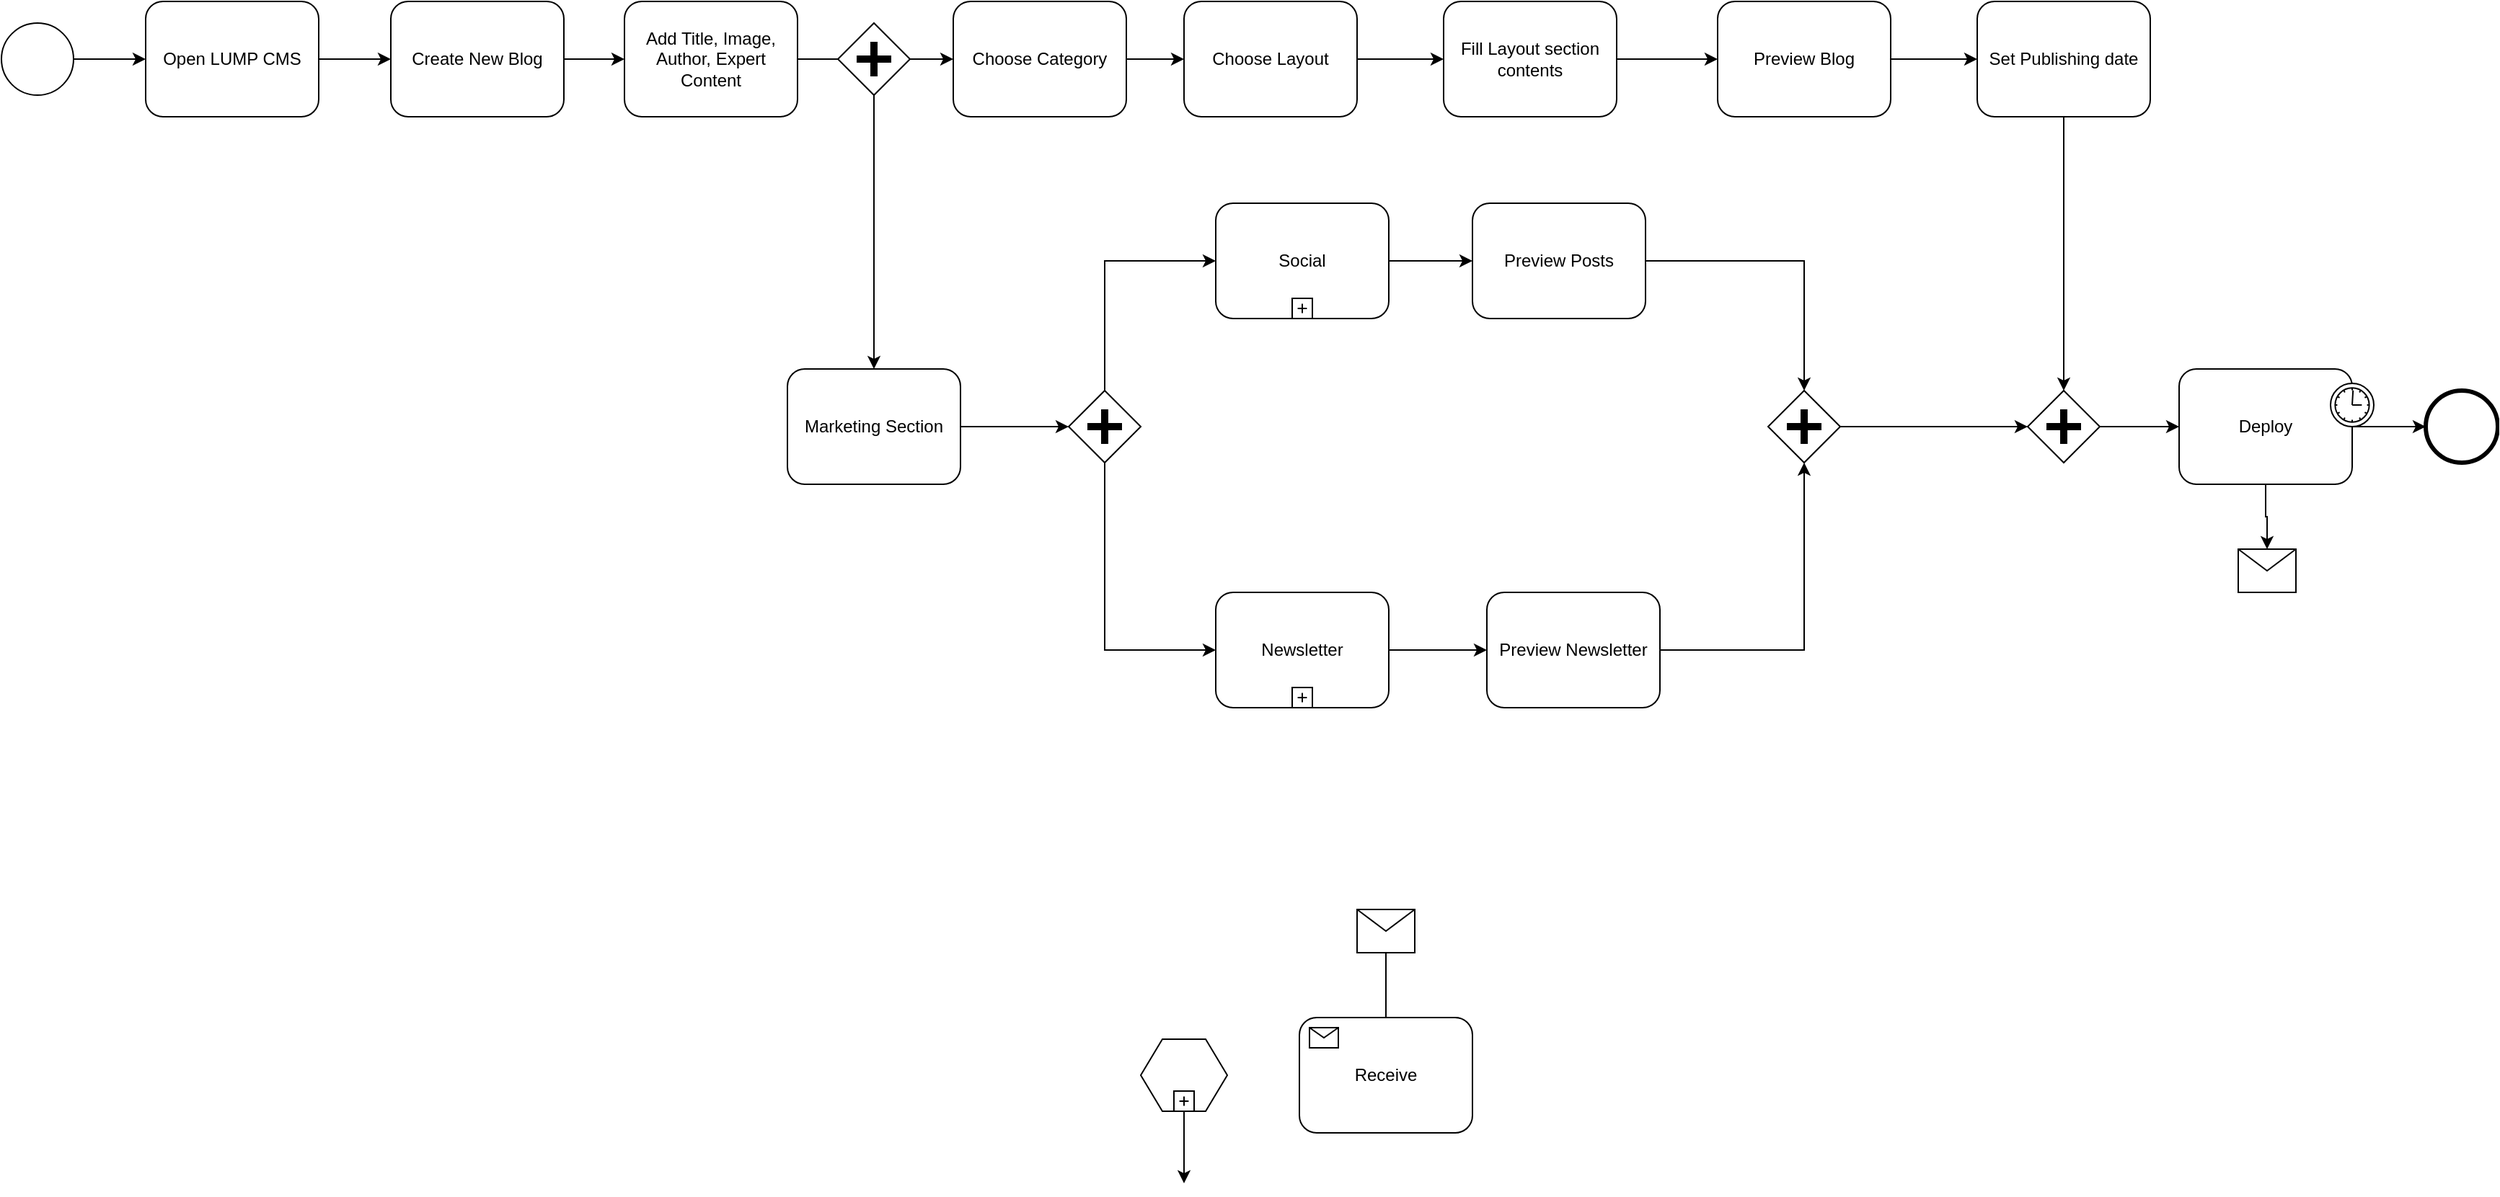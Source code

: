 <mxfile version="16.5.3" type="github">
  <diagram name="Page-1" id="2a216829-ef6e-dabb-86c1-c78162f3ba2b">
    <mxGraphModel dx="1451" dy="1909" grid="1" gridSize="10" guides="1" tooltips="1" connect="1" arrows="1" fold="1" page="1" pageScale="1" pageWidth="850" pageHeight="1100" background="none" math="0" shadow="0">
      <root>
        <mxCell id="0" />
        <mxCell id="1" parent="0" />
        <mxCell id="7a84cebc1def654-1" value="" style="shape=mxgraph.bpmn.shape;html=1;verticalLabelPosition=bottom;labelBackgroundColor=#ffffff;verticalAlign=top;perimeter=ellipsePerimeter;outline=standard;symbol=general;" parent="1" vertex="1">
          <mxGeometry x="80" y="-185" width="50" height="50" as="geometry" />
        </mxCell>
        <mxCell id="7a84cebc1def654-2" value="Open LUMP CMS" style="shape=ext;rounded=1;html=1;whiteSpace=wrap;" parent="1" vertex="1">
          <mxGeometry x="180" y="-200" width="120" height="80" as="geometry" />
        </mxCell>
        <mxCell id="X5YXpkj6SkCxkb7I7DJk-2" value="" style="edgeStyle=orthogonalEdgeStyle;rounded=0;orthogonalLoop=1;jettySize=auto;html=1;" parent="1" source="7a84cebc1def654-3" target="X5YXpkj6SkCxkb7I7DJk-1" edge="1">
          <mxGeometry relative="1" as="geometry" />
        </mxCell>
        <mxCell id="7a84cebc1def654-3" value="Create New Blog" style="shape=ext;rounded=1;html=1;whiteSpace=wrap;" parent="1" vertex="1">
          <mxGeometry x="350" y="-200" width="120" height="80" as="geometry" />
        </mxCell>
        <mxCell id="7a84cebc1def654-6" value="" style="shape=hexagon;whiteSpace=wrap;html=1;perimeter=hexagonPerimeter;" parent="1" vertex="1">
          <mxGeometry x="870" y="520" width="60" height="50" as="geometry" />
        </mxCell>
        <mxCell id="7a84cebc1def654-7" value="" style="html=1;shape=plus;" parent="7a84cebc1def654-6" vertex="1">
          <mxGeometry x="0.5" y="1" width="14" height="14" relative="1" as="geometry">
            <mxPoint x="-7" y="-14" as="offset" />
          </mxGeometry>
        </mxCell>
        <mxCell id="7a84cebc1def654-14" value="Receive" style="html=1;whiteSpace=wrap;rounded=1;" parent="1" vertex="1">
          <mxGeometry x="980" y="505" width="120" height="80" as="geometry" />
        </mxCell>
        <mxCell id="7a84cebc1def654-15" value="" style="html=1;shape=message;" parent="7a84cebc1def654-14" vertex="1">
          <mxGeometry width="20" height="14" relative="1" as="geometry">
            <mxPoint x="7" y="7" as="offset" />
          </mxGeometry>
        </mxCell>
        <mxCell id="7a84cebc1def654-27" value="" style="shape=message;whiteSpace=wrap;html=1;" parent="1" vertex="1">
          <mxGeometry x="1020" y="430" width="40" height="30" as="geometry" />
        </mxCell>
        <mxCell id="7a84cebc1def654-36" style="edgeStyle=orthogonalEdgeStyle;rounded=0;html=1;jettySize=auto;orthogonalLoop=1;" parent="1" source="7a84cebc1def654-1" target="7a84cebc1def654-2" edge="1">
          <mxGeometry relative="1" as="geometry" />
        </mxCell>
        <mxCell id="7a84cebc1def654-39" style="edgeStyle=orthogonalEdgeStyle;rounded=0;html=1;jettySize=auto;orthogonalLoop=1;" parent="1" source="7a84cebc1def654-2" target="7a84cebc1def654-3" edge="1">
          <mxGeometry relative="1" as="geometry" />
        </mxCell>
        <mxCell id="7a84cebc1def654-41" style="edgeStyle=orthogonalEdgeStyle;rounded=0;html=1;jettySize=auto;orthogonalLoop=1;endArrow=none;endFill=0;" parent="1" source="7a84cebc1def654-27" target="7a84cebc1def654-14" edge="1">
          <mxGeometry relative="1" as="geometry" />
        </mxCell>
        <mxCell id="7a84cebc1def654-48" style="edgeStyle=orthogonalEdgeStyle;rounded=0;html=1;jettySize=auto;orthogonalLoop=1;" parent="1" source="7a84cebc1def654-6" edge="1">
          <mxGeometry relative="1" as="geometry">
            <mxPoint x="900" y="620" as="targetPoint" />
          </mxGeometry>
        </mxCell>
        <mxCell id="X5YXpkj6SkCxkb7I7DJk-6" value="" style="edgeStyle=orthogonalEdgeStyle;rounded=0;orthogonalLoop=1;jettySize=auto;html=1;startArrow=none;" parent="1" source="h5QCOc6M9xlX3XSJMmyj-26" target="X5YXpkj6SkCxkb7I7DJk-5" edge="1">
          <mxGeometry relative="1" as="geometry" />
        </mxCell>
        <mxCell id="X5YXpkj6SkCxkb7I7DJk-1" value="Add Title, Image, Author, Expert Content" style="shape=ext;rounded=1;html=1;whiteSpace=wrap;" parent="1" vertex="1">
          <mxGeometry x="512" y="-200" width="120" height="80" as="geometry" />
        </mxCell>
        <mxCell id="X5YXpkj6SkCxkb7I7DJk-8" value="" style="edgeStyle=orthogonalEdgeStyle;rounded=0;orthogonalLoop=1;jettySize=auto;html=1;" parent="1" source="X5YXpkj6SkCxkb7I7DJk-5" target="X5YXpkj6SkCxkb7I7DJk-7" edge="1">
          <mxGeometry relative="1" as="geometry" />
        </mxCell>
        <mxCell id="X5YXpkj6SkCxkb7I7DJk-5" value="Choose Category" style="shape=ext;rounded=1;html=1;whiteSpace=wrap;" parent="1" vertex="1">
          <mxGeometry x="740" y="-200" width="120" height="80" as="geometry" />
        </mxCell>
        <mxCell id="h5QCOc6M9xlX3XSJMmyj-9" value="" style="edgeStyle=orthogonalEdgeStyle;rounded=0;orthogonalLoop=1;jettySize=auto;html=1;" edge="1" parent="1" source="X5YXpkj6SkCxkb7I7DJk-7" target="h5QCOc6M9xlX3XSJMmyj-8">
          <mxGeometry relative="1" as="geometry" />
        </mxCell>
        <mxCell id="X5YXpkj6SkCxkb7I7DJk-7" value="Choose Layout" style="shape=ext;rounded=1;html=1;whiteSpace=wrap;" parent="1" vertex="1">
          <mxGeometry x="900" y="-200" width="120" height="80" as="geometry" />
        </mxCell>
        <mxCell id="h5QCOc6M9xlX3XSJMmyj-3" value="Marketing Section" style="shape=ext;rounded=1;html=1;whiteSpace=wrap;" vertex="1" parent="1">
          <mxGeometry x="625" y="55" width="120" height="80" as="geometry" />
        </mxCell>
        <mxCell id="h5QCOc6M9xlX3XSJMmyj-30" style="edgeStyle=orthogonalEdgeStyle;rounded=0;orthogonalLoop=1;jettySize=auto;html=1;exitX=0.5;exitY=0;exitDx=0;exitDy=0;entryX=0;entryY=0.5;entryDx=0;entryDy=0;" edge="1" parent="1" source="h5QCOc6M9xlX3XSJMmyj-4" target="h5QCOc6M9xlX3XSJMmyj-22">
          <mxGeometry relative="1" as="geometry" />
        </mxCell>
        <mxCell id="h5QCOc6M9xlX3XSJMmyj-35" style="edgeStyle=orthogonalEdgeStyle;rounded=0;orthogonalLoop=1;jettySize=auto;html=1;exitX=0.5;exitY=1;exitDx=0;exitDy=0;entryX=0;entryY=0.5;entryDx=0;entryDy=0;" edge="1" parent="1" source="h5QCOc6M9xlX3XSJMmyj-4" target="h5QCOc6M9xlX3XSJMmyj-31">
          <mxGeometry relative="1" as="geometry" />
        </mxCell>
        <mxCell id="h5QCOc6M9xlX3XSJMmyj-4" value="" style="shape=mxgraph.bpmn.shape;html=1;verticalLabelPosition=bottom;labelBackgroundColor=#ffffff;verticalAlign=top;perimeter=rhombusPerimeter;background=gateway;outline=none;symbol=parallelGw;" vertex="1" parent="1">
          <mxGeometry x="820" y="70" width="50" height="50" as="geometry" />
        </mxCell>
        <mxCell id="h5QCOc6M9xlX3XSJMmyj-6" style="edgeStyle=orthogonalEdgeStyle;rounded=0;html=1;jettySize=auto;orthogonalLoop=1;" edge="1" parent="1" source="h5QCOc6M9xlX3XSJMmyj-3" target="h5QCOc6M9xlX3XSJMmyj-4">
          <mxGeometry relative="1" as="geometry" />
        </mxCell>
        <mxCell id="h5QCOc6M9xlX3XSJMmyj-11" value="" style="edgeStyle=orthogonalEdgeStyle;rounded=0;orthogonalLoop=1;jettySize=auto;html=1;" edge="1" parent="1" source="h5QCOc6M9xlX3XSJMmyj-8" target="h5QCOc6M9xlX3XSJMmyj-10">
          <mxGeometry relative="1" as="geometry" />
        </mxCell>
        <mxCell id="h5QCOc6M9xlX3XSJMmyj-8" value="Fill Layout section contents" style="shape=ext;rounded=1;html=1;whiteSpace=wrap;" vertex="1" parent="1">
          <mxGeometry x="1080" y="-200" width="120" height="80" as="geometry" />
        </mxCell>
        <mxCell id="h5QCOc6M9xlX3XSJMmyj-15" value="" style="edgeStyle=orthogonalEdgeStyle;rounded=0;orthogonalLoop=1;jettySize=auto;html=1;" edge="1" parent="1" source="h5QCOc6M9xlX3XSJMmyj-10" target="h5QCOc6M9xlX3XSJMmyj-14">
          <mxGeometry relative="1" as="geometry" />
        </mxCell>
        <mxCell id="h5QCOc6M9xlX3XSJMmyj-10" value="Preview Blog" style="shape=ext;rounded=1;html=1;whiteSpace=wrap;" vertex="1" parent="1">
          <mxGeometry x="1270" y="-200" width="120" height="80" as="geometry" />
        </mxCell>
        <mxCell id="h5QCOc6M9xlX3XSJMmyj-12" value="" style="shape=mxgraph.bpmn.shape;html=1;verticalLabelPosition=bottom;labelBackgroundColor=#ffffff;verticalAlign=top;perimeter=ellipsePerimeter;outline=end;symbol=general;" vertex="1" parent="1">
          <mxGeometry x="1761" y="70.0" width="50" height="50" as="geometry" />
        </mxCell>
        <mxCell id="h5QCOc6M9xlX3XSJMmyj-42" style="edgeStyle=orthogonalEdgeStyle;rounded=0;orthogonalLoop=1;jettySize=auto;html=1;exitX=0.5;exitY=1;exitDx=0;exitDy=0;entryX=0.5;entryY=0;entryDx=0;entryDy=0;" edge="1" parent="1" source="h5QCOc6M9xlX3XSJMmyj-14" target="h5QCOc6M9xlX3XSJMmyj-40">
          <mxGeometry relative="1" as="geometry" />
        </mxCell>
        <mxCell id="h5QCOc6M9xlX3XSJMmyj-14" value="Set Publishing date" style="shape=ext;rounded=1;html=1;whiteSpace=wrap;" vertex="1" parent="1">
          <mxGeometry x="1450" y="-200" width="120" height="80" as="geometry" />
        </mxCell>
        <mxCell id="h5QCOc6M9xlX3XSJMmyj-60" style="edgeStyle=orthogonalEdgeStyle;rounded=0;orthogonalLoop=1;jettySize=auto;html=1;exitX=1;exitY=0.5;exitDx=0;exitDy=0;entryX=0;entryY=0.5;entryDx=0;entryDy=0;" edge="1" parent="1" source="h5QCOc6M9xlX3XSJMmyj-22" target="h5QCOc6M9xlX3XSJMmyj-54">
          <mxGeometry relative="1" as="geometry" />
        </mxCell>
        <mxCell id="h5QCOc6M9xlX3XSJMmyj-22" value="Social" style="html=1;whiteSpace=wrap;rounded=1;" vertex="1" parent="1">
          <mxGeometry x="922" y="-60" width="120" height="80" as="geometry" />
        </mxCell>
        <mxCell id="h5QCOc6M9xlX3XSJMmyj-23" value="" style="html=1;shape=plus;" vertex="1" parent="h5QCOc6M9xlX3XSJMmyj-22">
          <mxGeometry x="0.5" y="1" width="14" height="14" relative="1" as="geometry">
            <mxPoint x="-7" y="-14" as="offset" />
          </mxGeometry>
        </mxCell>
        <mxCell id="h5QCOc6M9xlX3XSJMmyj-28" style="edgeStyle=orthogonalEdgeStyle;rounded=0;orthogonalLoop=1;jettySize=auto;html=1;exitX=0.5;exitY=1;exitDx=0;exitDy=0;" edge="1" parent="1" source="h5QCOc6M9xlX3XSJMmyj-26" target="h5QCOc6M9xlX3XSJMmyj-3">
          <mxGeometry relative="1" as="geometry" />
        </mxCell>
        <mxCell id="h5QCOc6M9xlX3XSJMmyj-26" value="" style="shape=mxgraph.bpmn.shape;html=1;verticalLabelPosition=bottom;labelBackgroundColor=#ffffff;verticalAlign=top;perimeter=rhombusPerimeter;background=gateway;outline=none;symbol=parallelGw;" vertex="1" parent="1">
          <mxGeometry x="660" y="-185" width="50" height="50" as="geometry" />
        </mxCell>
        <mxCell id="h5QCOc6M9xlX3XSJMmyj-27" value="" style="edgeStyle=orthogonalEdgeStyle;rounded=0;orthogonalLoop=1;jettySize=auto;html=1;endArrow=none;" edge="1" parent="1" source="X5YXpkj6SkCxkb7I7DJk-1" target="h5QCOc6M9xlX3XSJMmyj-26">
          <mxGeometry relative="1" as="geometry">
            <mxPoint x="632" y="-160" as="sourcePoint" />
            <mxPoint x="680" y="-160" as="targetPoint" />
          </mxGeometry>
        </mxCell>
        <mxCell id="h5QCOc6M9xlX3XSJMmyj-58" style="edgeStyle=orthogonalEdgeStyle;rounded=0;orthogonalLoop=1;jettySize=auto;html=1;exitX=1;exitY=0.5;exitDx=0;exitDy=0;entryX=0;entryY=0.5;entryDx=0;entryDy=0;" edge="1" parent="1" source="h5QCOc6M9xlX3XSJMmyj-31" target="h5QCOc6M9xlX3XSJMmyj-57">
          <mxGeometry relative="1" as="geometry" />
        </mxCell>
        <mxCell id="h5QCOc6M9xlX3XSJMmyj-31" value="Newsletter" style="html=1;whiteSpace=wrap;rounded=1;" vertex="1" parent="1">
          <mxGeometry x="922" y="210" width="120" height="80" as="geometry" />
        </mxCell>
        <mxCell id="h5QCOc6M9xlX3XSJMmyj-32" value="" style="html=1;shape=plus;" vertex="1" parent="h5QCOc6M9xlX3XSJMmyj-31">
          <mxGeometry x="0.5" y="1" width="14" height="14" relative="1" as="geometry">
            <mxPoint x="-7" y="-14" as="offset" />
          </mxGeometry>
        </mxCell>
        <mxCell id="h5QCOc6M9xlX3XSJMmyj-41" style="edgeStyle=orthogonalEdgeStyle;rounded=0;orthogonalLoop=1;jettySize=auto;html=1;exitX=1;exitY=0.5;exitDx=0;exitDy=0;entryX=0;entryY=0.5;entryDx=0;entryDy=0;" edge="1" parent="1" source="h5QCOc6M9xlX3XSJMmyj-36" target="h5QCOc6M9xlX3XSJMmyj-40">
          <mxGeometry relative="1" as="geometry" />
        </mxCell>
        <mxCell id="h5QCOc6M9xlX3XSJMmyj-36" value="" style="shape=mxgraph.bpmn.shape;html=1;verticalLabelPosition=bottom;labelBackgroundColor=#ffffff;verticalAlign=top;perimeter=rhombusPerimeter;background=gateway;outline=none;symbol=parallelGw;" vertex="1" parent="1">
          <mxGeometry x="1305" y="70" width="50" height="50" as="geometry" />
        </mxCell>
        <mxCell id="h5QCOc6M9xlX3XSJMmyj-52" style="edgeStyle=orthogonalEdgeStyle;rounded=0;orthogonalLoop=1;jettySize=auto;html=1;exitX=1;exitY=0.5;exitDx=0;exitDy=0;entryX=0;entryY=0.5;entryDx=0;entryDy=0;" edge="1" parent="1" source="h5QCOc6M9xlX3XSJMmyj-40" target="h5QCOc6M9xlX3XSJMmyj-50">
          <mxGeometry relative="1" as="geometry" />
        </mxCell>
        <mxCell id="h5QCOc6M9xlX3XSJMmyj-40" value="" style="shape=mxgraph.bpmn.shape;html=1;verticalLabelPosition=bottom;labelBackgroundColor=#ffffff;verticalAlign=top;perimeter=rhombusPerimeter;background=gateway;outline=none;symbol=parallelGw;" vertex="1" parent="1">
          <mxGeometry x="1485" y="70" width="50" height="50" as="geometry" />
        </mxCell>
        <mxCell id="h5QCOc6M9xlX3XSJMmyj-53" style="edgeStyle=orthogonalEdgeStyle;rounded=0;orthogonalLoop=1;jettySize=auto;html=1;exitX=1;exitY=0.5;exitDx=0;exitDy=0;" edge="1" parent="1" source="h5QCOc6M9xlX3XSJMmyj-50" target="h5QCOc6M9xlX3XSJMmyj-12">
          <mxGeometry relative="1" as="geometry" />
        </mxCell>
        <mxCell id="h5QCOc6M9xlX3XSJMmyj-65" style="edgeStyle=orthogonalEdgeStyle;rounded=0;orthogonalLoop=1;jettySize=auto;html=1;exitX=0.5;exitY=1;exitDx=0;exitDy=0;entryX=0.5;entryY=0;entryDx=0;entryDy=0;" edge="1" parent="1" source="h5QCOc6M9xlX3XSJMmyj-50" target="h5QCOc6M9xlX3XSJMmyj-62">
          <mxGeometry relative="1" as="geometry" />
        </mxCell>
        <mxCell id="h5QCOc6M9xlX3XSJMmyj-50" value="Deploy" style="html=1;whiteSpace=wrap;rounded=1;" vertex="1" parent="1">
          <mxGeometry x="1590" y="55" width="120" height="80" as="geometry" />
        </mxCell>
        <mxCell id="h5QCOc6M9xlX3XSJMmyj-51" value="" style="shape=mxgraph.bpmn.timer_start;perimeter=ellipsePerimeter;html=1;labelPosition=right;labelBackgroundColor=#ffffff;align=left;" vertex="1" parent="h5QCOc6M9xlX3XSJMmyj-50">
          <mxGeometry x="1" width="30" height="30" relative="1" as="geometry">
            <mxPoint x="-15" y="10" as="offset" />
          </mxGeometry>
        </mxCell>
        <mxCell id="h5QCOc6M9xlX3XSJMmyj-61" style="edgeStyle=orthogonalEdgeStyle;rounded=0;orthogonalLoop=1;jettySize=auto;html=1;exitX=1;exitY=0.5;exitDx=0;exitDy=0;entryX=0.5;entryY=0;entryDx=0;entryDy=0;" edge="1" parent="1" source="h5QCOc6M9xlX3XSJMmyj-54" target="h5QCOc6M9xlX3XSJMmyj-36">
          <mxGeometry relative="1" as="geometry" />
        </mxCell>
        <mxCell id="h5QCOc6M9xlX3XSJMmyj-54" value="Preview Posts" style="shape=ext;rounded=1;html=1;whiteSpace=wrap;" vertex="1" parent="1">
          <mxGeometry x="1100" y="-60" width="120" height="80" as="geometry" />
        </mxCell>
        <mxCell id="h5QCOc6M9xlX3XSJMmyj-59" style="edgeStyle=orthogonalEdgeStyle;rounded=0;orthogonalLoop=1;jettySize=auto;html=1;exitX=1;exitY=0.5;exitDx=0;exitDy=0;entryX=0.5;entryY=1;entryDx=0;entryDy=0;" edge="1" parent="1" source="h5QCOc6M9xlX3XSJMmyj-57" target="h5QCOc6M9xlX3XSJMmyj-36">
          <mxGeometry relative="1" as="geometry" />
        </mxCell>
        <mxCell id="h5QCOc6M9xlX3XSJMmyj-57" value="Preview Newsletter" style="shape=ext;rounded=1;html=1;whiteSpace=wrap;" vertex="1" parent="1">
          <mxGeometry x="1110" y="210" width="120" height="80" as="geometry" />
        </mxCell>
        <mxCell id="h5QCOc6M9xlX3XSJMmyj-62" value="" style="shape=message;whiteSpace=wrap;html=1;" vertex="1" parent="1">
          <mxGeometry x="1631" y="180" width="40" height="30" as="geometry" />
        </mxCell>
      </root>
    </mxGraphModel>
  </diagram>
</mxfile>
